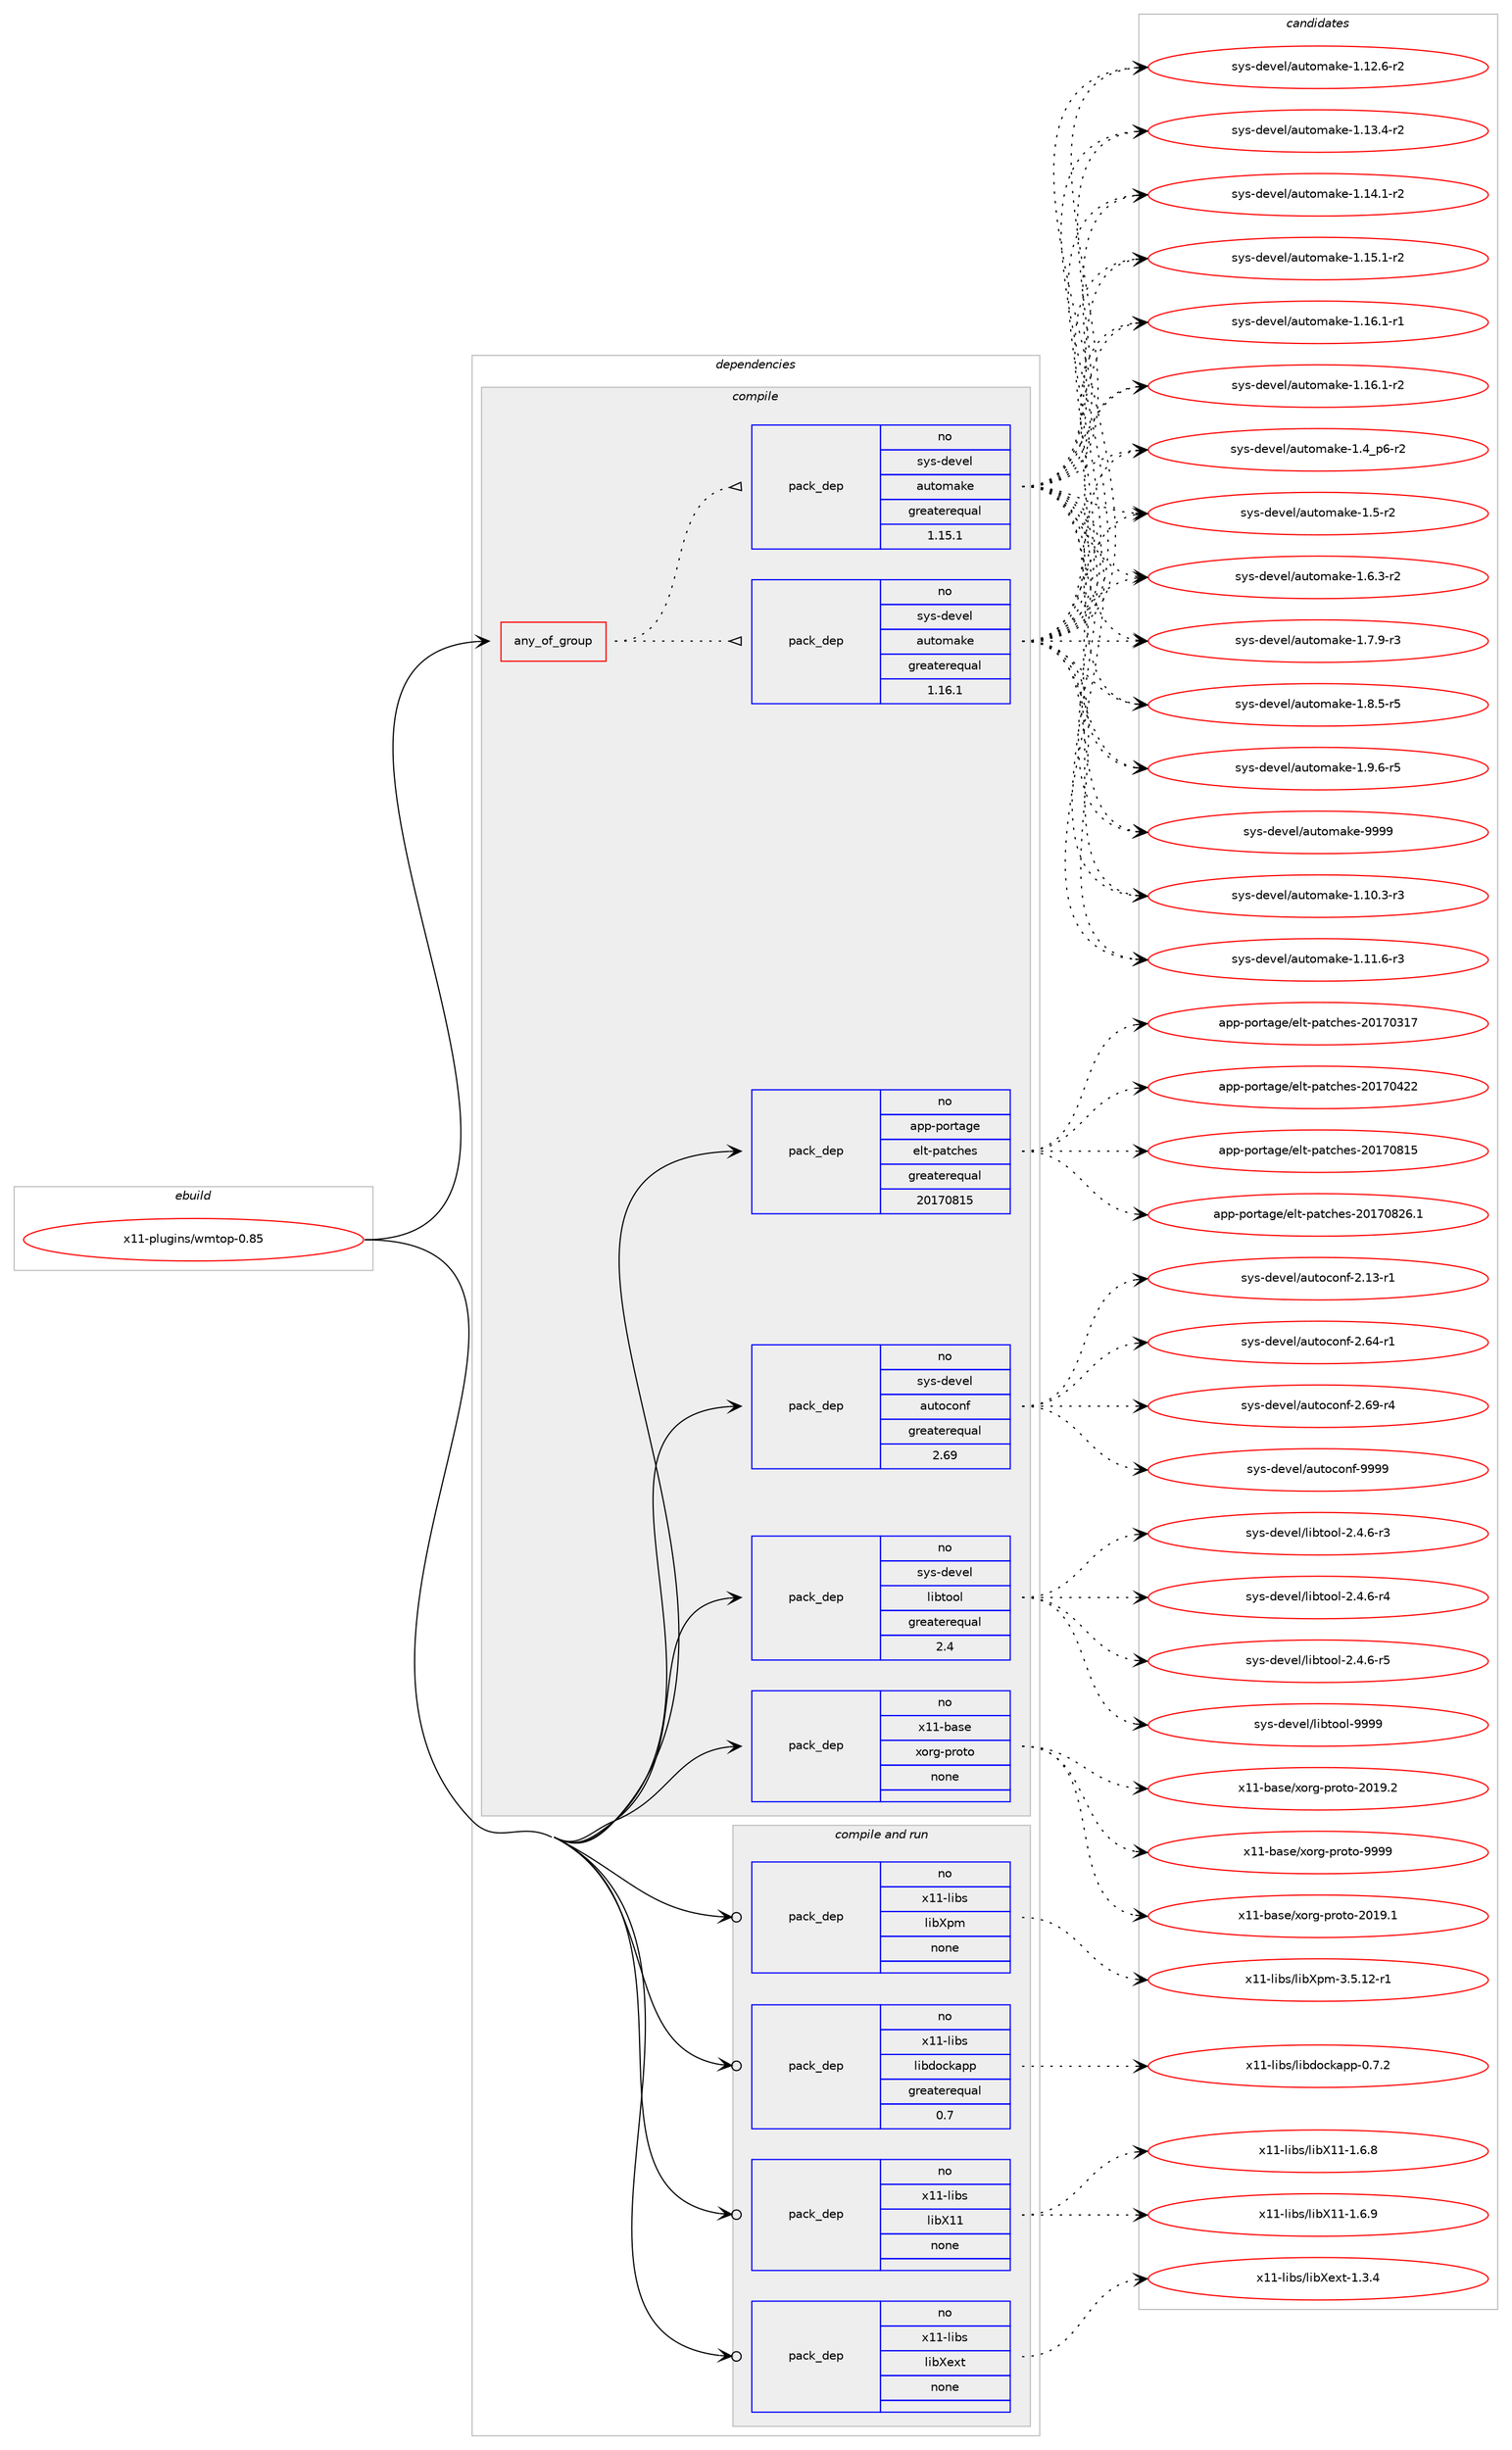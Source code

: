 digraph prolog {

# *************
# Graph options
# *************

newrank=true;
concentrate=true;
compound=true;
graph [rankdir=LR,fontname=Helvetica,fontsize=10,ranksep=1.5];#, ranksep=2.5, nodesep=0.2];
edge  [arrowhead=vee];
node  [fontname=Helvetica,fontsize=10];

# **********
# The ebuild
# **********

subgraph cluster_leftcol {
color=gray;
rank=same;
label=<<i>ebuild</i>>;
id [label="x11-plugins/wmtop-0.85", color=red, width=4, href="../x11-plugins/wmtop-0.85.svg"];
}

# ****************
# The dependencies
# ****************

subgraph cluster_midcol {
color=gray;
label=<<i>dependencies</i>>;
subgraph cluster_compile {
fillcolor="#eeeeee";
style=filled;
label=<<i>compile</i>>;
subgraph any16168 {
dependency923582 [label=<<TABLE BORDER="0" CELLBORDER="1" CELLSPACING="0" CELLPADDING="4"><TR><TD CELLPADDING="10">any_of_group</TD></TR></TABLE>>, shape=none, color=red];subgraph pack686546 {
dependency923583 [label=<<TABLE BORDER="0" CELLBORDER="1" CELLSPACING="0" CELLPADDING="4" WIDTH="220"><TR><TD ROWSPAN="6" CELLPADDING="30">pack_dep</TD></TR><TR><TD WIDTH="110">no</TD></TR><TR><TD>sys-devel</TD></TR><TR><TD>automake</TD></TR><TR><TD>greaterequal</TD></TR><TR><TD>1.16.1</TD></TR></TABLE>>, shape=none, color=blue];
}
dependency923582:e -> dependency923583:w [weight=20,style="dotted",arrowhead="oinv"];
subgraph pack686547 {
dependency923584 [label=<<TABLE BORDER="0" CELLBORDER="1" CELLSPACING="0" CELLPADDING="4" WIDTH="220"><TR><TD ROWSPAN="6" CELLPADDING="30">pack_dep</TD></TR><TR><TD WIDTH="110">no</TD></TR><TR><TD>sys-devel</TD></TR><TR><TD>automake</TD></TR><TR><TD>greaterequal</TD></TR><TR><TD>1.15.1</TD></TR></TABLE>>, shape=none, color=blue];
}
dependency923582:e -> dependency923584:w [weight=20,style="dotted",arrowhead="oinv"];
}
id:e -> dependency923582:w [weight=20,style="solid",arrowhead="vee"];
subgraph pack686548 {
dependency923585 [label=<<TABLE BORDER="0" CELLBORDER="1" CELLSPACING="0" CELLPADDING="4" WIDTH="220"><TR><TD ROWSPAN="6" CELLPADDING="30">pack_dep</TD></TR><TR><TD WIDTH="110">no</TD></TR><TR><TD>app-portage</TD></TR><TR><TD>elt-patches</TD></TR><TR><TD>greaterequal</TD></TR><TR><TD>20170815</TD></TR></TABLE>>, shape=none, color=blue];
}
id:e -> dependency923585:w [weight=20,style="solid",arrowhead="vee"];
subgraph pack686549 {
dependency923586 [label=<<TABLE BORDER="0" CELLBORDER="1" CELLSPACING="0" CELLPADDING="4" WIDTH="220"><TR><TD ROWSPAN="6" CELLPADDING="30">pack_dep</TD></TR><TR><TD WIDTH="110">no</TD></TR><TR><TD>sys-devel</TD></TR><TR><TD>autoconf</TD></TR><TR><TD>greaterequal</TD></TR><TR><TD>2.69</TD></TR></TABLE>>, shape=none, color=blue];
}
id:e -> dependency923586:w [weight=20,style="solid",arrowhead="vee"];
subgraph pack686550 {
dependency923587 [label=<<TABLE BORDER="0" CELLBORDER="1" CELLSPACING="0" CELLPADDING="4" WIDTH="220"><TR><TD ROWSPAN="6" CELLPADDING="30">pack_dep</TD></TR><TR><TD WIDTH="110">no</TD></TR><TR><TD>sys-devel</TD></TR><TR><TD>libtool</TD></TR><TR><TD>greaterequal</TD></TR><TR><TD>2.4</TD></TR></TABLE>>, shape=none, color=blue];
}
id:e -> dependency923587:w [weight=20,style="solid",arrowhead="vee"];
subgraph pack686551 {
dependency923588 [label=<<TABLE BORDER="0" CELLBORDER="1" CELLSPACING="0" CELLPADDING="4" WIDTH="220"><TR><TD ROWSPAN="6" CELLPADDING="30">pack_dep</TD></TR><TR><TD WIDTH="110">no</TD></TR><TR><TD>x11-base</TD></TR><TR><TD>xorg-proto</TD></TR><TR><TD>none</TD></TR><TR><TD></TD></TR></TABLE>>, shape=none, color=blue];
}
id:e -> dependency923588:w [weight=20,style="solid",arrowhead="vee"];
}
subgraph cluster_compileandrun {
fillcolor="#eeeeee";
style=filled;
label=<<i>compile and run</i>>;
subgraph pack686552 {
dependency923589 [label=<<TABLE BORDER="0" CELLBORDER="1" CELLSPACING="0" CELLPADDING="4" WIDTH="220"><TR><TD ROWSPAN="6" CELLPADDING="30">pack_dep</TD></TR><TR><TD WIDTH="110">no</TD></TR><TR><TD>x11-libs</TD></TR><TR><TD>libX11</TD></TR><TR><TD>none</TD></TR><TR><TD></TD></TR></TABLE>>, shape=none, color=blue];
}
id:e -> dependency923589:w [weight=20,style="solid",arrowhead="odotvee"];
subgraph pack686553 {
dependency923590 [label=<<TABLE BORDER="0" CELLBORDER="1" CELLSPACING="0" CELLPADDING="4" WIDTH="220"><TR><TD ROWSPAN="6" CELLPADDING="30">pack_dep</TD></TR><TR><TD WIDTH="110">no</TD></TR><TR><TD>x11-libs</TD></TR><TR><TD>libXext</TD></TR><TR><TD>none</TD></TR><TR><TD></TD></TR></TABLE>>, shape=none, color=blue];
}
id:e -> dependency923590:w [weight=20,style="solid",arrowhead="odotvee"];
subgraph pack686554 {
dependency923591 [label=<<TABLE BORDER="0" CELLBORDER="1" CELLSPACING="0" CELLPADDING="4" WIDTH="220"><TR><TD ROWSPAN="6" CELLPADDING="30">pack_dep</TD></TR><TR><TD WIDTH="110">no</TD></TR><TR><TD>x11-libs</TD></TR><TR><TD>libXpm</TD></TR><TR><TD>none</TD></TR><TR><TD></TD></TR></TABLE>>, shape=none, color=blue];
}
id:e -> dependency923591:w [weight=20,style="solid",arrowhead="odotvee"];
subgraph pack686555 {
dependency923592 [label=<<TABLE BORDER="0" CELLBORDER="1" CELLSPACING="0" CELLPADDING="4" WIDTH="220"><TR><TD ROWSPAN="6" CELLPADDING="30">pack_dep</TD></TR><TR><TD WIDTH="110">no</TD></TR><TR><TD>x11-libs</TD></TR><TR><TD>libdockapp</TD></TR><TR><TD>greaterequal</TD></TR><TR><TD>0.7</TD></TR></TABLE>>, shape=none, color=blue];
}
id:e -> dependency923592:w [weight=20,style="solid",arrowhead="odotvee"];
}
subgraph cluster_run {
fillcolor="#eeeeee";
style=filled;
label=<<i>run</i>>;
}
}

# **************
# The candidates
# **************

subgraph cluster_choices {
rank=same;
color=gray;
label=<<i>candidates</i>>;

subgraph choice686546 {
color=black;
nodesep=1;
choice11512111545100101118101108479711711611110997107101454946494846514511451 [label="sys-devel/automake-1.10.3-r3", color=red, width=4,href="../sys-devel/automake-1.10.3-r3.svg"];
choice11512111545100101118101108479711711611110997107101454946494946544511451 [label="sys-devel/automake-1.11.6-r3", color=red, width=4,href="../sys-devel/automake-1.11.6-r3.svg"];
choice11512111545100101118101108479711711611110997107101454946495046544511450 [label="sys-devel/automake-1.12.6-r2", color=red, width=4,href="../sys-devel/automake-1.12.6-r2.svg"];
choice11512111545100101118101108479711711611110997107101454946495146524511450 [label="sys-devel/automake-1.13.4-r2", color=red, width=4,href="../sys-devel/automake-1.13.4-r2.svg"];
choice11512111545100101118101108479711711611110997107101454946495246494511450 [label="sys-devel/automake-1.14.1-r2", color=red, width=4,href="../sys-devel/automake-1.14.1-r2.svg"];
choice11512111545100101118101108479711711611110997107101454946495346494511450 [label="sys-devel/automake-1.15.1-r2", color=red, width=4,href="../sys-devel/automake-1.15.1-r2.svg"];
choice11512111545100101118101108479711711611110997107101454946495446494511449 [label="sys-devel/automake-1.16.1-r1", color=red, width=4,href="../sys-devel/automake-1.16.1-r1.svg"];
choice11512111545100101118101108479711711611110997107101454946495446494511450 [label="sys-devel/automake-1.16.1-r2", color=red, width=4,href="../sys-devel/automake-1.16.1-r2.svg"];
choice115121115451001011181011084797117116111109971071014549465295112544511450 [label="sys-devel/automake-1.4_p6-r2", color=red, width=4,href="../sys-devel/automake-1.4_p6-r2.svg"];
choice11512111545100101118101108479711711611110997107101454946534511450 [label="sys-devel/automake-1.5-r2", color=red, width=4,href="../sys-devel/automake-1.5-r2.svg"];
choice115121115451001011181011084797117116111109971071014549465446514511450 [label="sys-devel/automake-1.6.3-r2", color=red, width=4,href="../sys-devel/automake-1.6.3-r2.svg"];
choice115121115451001011181011084797117116111109971071014549465546574511451 [label="sys-devel/automake-1.7.9-r3", color=red, width=4,href="../sys-devel/automake-1.7.9-r3.svg"];
choice115121115451001011181011084797117116111109971071014549465646534511453 [label="sys-devel/automake-1.8.5-r5", color=red, width=4,href="../sys-devel/automake-1.8.5-r5.svg"];
choice115121115451001011181011084797117116111109971071014549465746544511453 [label="sys-devel/automake-1.9.6-r5", color=red, width=4,href="../sys-devel/automake-1.9.6-r5.svg"];
choice115121115451001011181011084797117116111109971071014557575757 [label="sys-devel/automake-9999", color=red, width=4,href="../sys-devel/automake-9999.svg"];
dependency923583:e -> choice11512111545100101118101108479711711611110997107101454946494846514511451:w [style=dotted,weight="100"];
dependency923583:e -> choice11512111545100101118101108479711711611110997107101454946494946544511451:w [style=dotted,weight="100"];
dependency923583:e -> choice11512111545100101118101108479711711611110997107101454946495046544511450:w [style=dotted,weight="100"];
dependency923583:e -> choice11512111545100101118101108479711711611110997107101454946495146524511450:w [style=dotted,weight="100"];
dependency923583:e -> choice11512111545100101118101108479711711611110997107101454946495246494511450:w [style=dotted,weight="100"];
dependency923583:e -> choice11512111545100101118101108479711711611110997107101454946495346494511450:w [style=dotted,weight="100"];
dependency923583:e -> choice11512111545100101118101108479711711611110997107101454946495446494511449:w [style=dotted,weight="100"];
dependency923583:e -> choice11512111545100101118101108479711711611110997107101454946495446494511450:w [style=dotted,weight="100"];
dependency923583:e -> choice115121115451001011181011084797117116111109971071014549465295112544511450:w [style=dotted,weight="100"];
dependency923583:e -> choice11512111545100101118101108479711711611110997107101454946534511450:w [style=dotted,weight="100"];
dependency923583:e -> choice115121115451001011181011084797117116111109971071014549465446514511450:w [style=dotted,weight="100"];
dependency923583:e -> choice115121115451001011181011084797117116111109971071014549465546574511451:w [style=dotted,weight="100"];
dependency923583:e -> choice115121115451001011181011084797117116111109971071014549465646534511453:w [style=dotted,weight="100"];
dependency923583:e -> choice115121115451001011181011084797117116111109971071014549465746544511453:w [style=dotted,weight="100"];
dependency923583:e -> choice115121115451001011181011084797117116111109971071014557575757:w [style=dotted,weight="100"];
}
subgraph choice686547 {
color=black;
nodesep=1;
choice11512111545100101118101108479711711611110997107101454946494846514511451 [label="sys-devel/automake-1.10.3-r3", color=red, width=4,href="../sys-devel/automake-1.10.3-r3.svg"];
choice11512111545100101118101108479711711611110997107101454946494946544511451 [label="sys-devel/automake-1.11.6-r3", color=red, width=4,href="../sys-devel/automake-1.11.6-r3.svg"];
choice11512111545100101118101108479711711611110997107101454946495046544511450 [label="sys-devel/automake-1.12.6-r2", color=red, width=4,href="../sys-devel/automake-1.12.6-r2.svg"];
choice11512111545100101118101108479711711611110997107101454946495146524511450 [label="sys-devel/automake-1.13.4-r2", color=red, width=4,href="../sys-devel/automake-1.13.4-r2.svg"];
choice11512111545100101118101108479711711611110997107101454946495246494511450 [label="sys-devel/automake-1.14.1-r2", color=red, width=4,href="../sys-devel/automake-1.14.1-r2.svg"];
choice11512111545100101118101108479711711611110997107101454946495346494511450 [label="sys-devel/automake-1.15.1-r2", color=red, width=4,href="../sys-devel/automake-1.15.1-r2.svg"];
choice11512111545100101118101108479711711611110997107101454946495446494511449 [label="sys-devel/automake-1.16.1-r1", color=red, width=4,href="../sys-devel/automake-1.16.1-r1.svg"];
choice11512111545100101118101108479711711611110997107101454946495446494511450 [label="sys-devel/automake-1.16.1-r2", color=red, width=4,href="../sys-devel/automake-1.16.1-r2.svg"];
choice115121115451001011181011084797117116111109971071014549465295112544511450 [label="sys-devel/automake-1.4_p6-r2", color=red, width=4,href="../sys-devel/automake-1.4_p6-r2.svg"];
choice11512111545100101118101108479711711611110997107101454946534511450 [label="sys-devel/automake-1.5-r2", color=red, width=4,href="../sys-devel/automake-1.5-r2.svg"];
choice115121115451001011181011084797117116111109971071014549465446514511450 [label="sys-devel/automake-1.6.3-r2", color=red, width=4,href="../sys-devel/automake-1.6.3-r2.svg"];
choice115121115451001011181011084797117116111109971071014549465546574511451 [label="sys-devel/automake-1.7.9-r3", color=red, width=4,href="../sys-devel/automake-1.7.9-r3.svg"];
choice115121115451001011181011084797117116111109971071014549465646534511453 [label="sys-devel/automake-1.8.5-r5", color=red, width=4,href="../sys-devel/automake-1.8.5-r5.svg"];
choice115121115451001011181011084797117116111109971071014549465746544511453 [label="sys-devel/automake-1.9.6-r5", color=red, width=4,href="../sys-devel/automake-1.9.6-r5.svg"];
choice115121115451001011181011084797117116111109971071014557575757 [label="sys-devel/automake-9999", color=red, width=4,href="../sys-devel/automake-9999.svg"];
dependency923584:e -> choice11512111545100101118101108479711711611110997107101454946494846514511451:w [style=dotted,weight="100"];
dependency923584:e -> choice11512111545100101118101108479711711611110997107101454946494946544511451:w [style=dotted,weight="100"];
dependency923584:e -> choice11512111545100101118101108479711711611110997107101454946495046544511450:w [style=dotted,weight="100"];
dependency923584:e -> choice11512111545100101118101108479711711611110997107101454946495146524511450:w [style=dotted,weight="100"];
dependency923584:e -> choice11512111545100101118101108479711711611110997107101454946495246494511450:w [style=dotted,weight="100"];
dependency923584:e -> choice11512111545100101118101108479711711611110997107101454946495346494511450:w [style=dotted,weight="100"];
dependency923584:e -> choice11512111545100101118101108479711711611110997107101454946495446494511449:w [style=dotted,weight="100"];
dependency923584:e -> choice11512111545100101118101108479711711611110997107101454946495446494511450:w [style=dotted,weight="100"];
dependency923584:e -> choice115121115451001011181011084797117116111109971071014549465295112544511450:w [style=dotted,weight="100"];
dependency923584:e -> choice11512111545100101118101108479711711611110997107101454946534511450:w [style=dotted,weight="100"];
dependency923584:e -> choice115121115451001011181011084797117116111109971071014549465446514511450:w [style=dotted,weight="100"];
dependency923584:e -> choice115121115451001011181011084797117116111109971071014549465546574511451:w [style=dotted,weight="100"];
dependency923584:e -> choice115121115451001011181011084797117116111109971071014549465646534511453:w [style=dotted,weight="100"];
dependency923584:e -> choice115121115451001011181011084797117116111109971071014549465746544511453:w [style=dotted,weight="100"];
dependency923584:e -> choice115121115451001011181011084797117116111109971071014557575757:w [style=dotted,weight="100"];
}
subgraph choice686548 {
color=black;
nodesep=1;
choice97112112451121111141169710310147101108116451129711699104101115455048495548514955 [label="app-portage/elt-patches-20170317", color=red, width=4,href="../app-portage/elt-patches-20170317.svg"];
choice97112112451121111141169710310147101108116451129711699104101115455048495548525050 [label="app-portage/elt-patches-20170422", color=red, width=4,href="../app-portage/elt-patches-20170422.svg"];
choice97112112451121111141169710310147101108116451129711699104101115455048495548564953 [label="app-portage/elt-patches-20170815", color=red, width=4,href="../app-portage/elt-patches-20170815.svg"];
choice971121124511211111411697103101471011081164511297116991041011154550484955485650544649 [label="app-portage/elt-patches-20170826.1", color=red, width=4,href="../app-portage/elt-patches-20170826.1.svg"];
dependency923585:e -> choice97112112451121111141169710310147101108116451129711699104101115455048495548514955:w [style=dotted,weight="100"];
dependency923585:e -> choice97112112451121111141169710310147101108116451129711699104101115455048495548525050:w [style=dotted,weight="100"];
dependency923585:e -> choice97112112451121111141169710310147101108116451129711699104101115455048495548564953:w [style=dotted,weight="100"];
dependency923585:e -> choice971121124511211111411697103101471011081164511297116991041011154550484955485650544649:w [style=dotted,weight="100"];
}
subgraph choice686549 {
color=black;
nodesep=1;
choice1151211154510010111810110847971171161119911111010245504649514511449 [label="sys-devel/autoconf-2.13-r1", color=red, width=4,href="../sys-devel/autoconf-2.13-r1.svg"];
choice1151211154510010111810110847971171161119911111010245504654524511449 [label="sys-devel/autoconf-2.64-r1", color=red, width=4,href="../sys-devel/autoconf-2.64-r1.svg"];
choice1151211154510010111810110847971171161119911111010245504654574511452 [label="sys-devel/autoconf-2.69-r4", color=red, width=4,href="../sys-devel/autoconf-2.69-r4.svg"];
choice115121115451001011181011084797117116111991111101024557575757 [label="sys-devel/autoconf-9999", color=red, width=4,href="../sys-devel/autoconf-9999.svg"];
dependency923586:e -> choice1151211154510010111810110847971171161119911111010245504649514511449:w [style=dotted,weight="100"];
dependency923586:e -> choice1151211154510010111810110847971171161119911111010245504654524511449:w [style=dotted,weight="100"];
dependency923586:e -> choice1151211154510010111810110847971171161119911111010245504654574511452:w [style=dotted,weight="100"];
dependency923586:e -> choice115121115451001011181011084797117116111991111101024557575757:w [style=dotted,weight="100"];
}
subgraph choice686550 {
color=black;
nodesep=1;
choice1151211154510010111810110847108105981161111111084550465246544511451 [label="sys-devel/libtool-2.4.6-r3", color=red, width=4,href="../sys-devel/libtool-2.4.6-r3.svg"];
choice1151211154510010111810110847108105981161111111084550465246544511452 [label="sys-devel/libtool-2.4.6-r4", color=red, width=4,href="../sys-devel/libtool-2.4.6-r4.svg"];
choice1151211154510010111810110847108105981161111111084550465246544511453 [label="sys-devel/libtool-2.4.6-r5", color=red, width=4,href="../sys-devel/libtool-2.4.6-r5.svg"];
choice1151211154510010111810110847108105981161111111084557575757 [label="sys-devel/libtool-9999", color=red, width=4,href="../sys-devel/libtool-9999.svg"];
dependency923587:e -> choice1151211154510010111810110847108105981161111111084550465246544511451:w [style=dotted,weight="100"];
dependency923587:e -> choice1151211154510010111810110847108105981161111111084550465246544511452:w [style=dotted,weight="100"];
dependency923587:e -> choice1151211154510010111810110847108105981161111111084550465246544511453:w [style=dotted,weight="100"];
dependency923587:e -> choice1151211154510010111810110847108105981161111111084557575757:w [style=dotted,weight="100"];
}
subgraph choice686551 {
color=black;
nodesep=1;
choice1204949459897115101471201111141034511211411111611145504849574649 [label="x11-base/xorg-proto-2019.1", color=red, width=4,href="../x11-base/xorg-proto-2019.1.svg"];
choice1204949459897115101471201111141034511211411111611145504849574650 [label="x11-base/xorg-proto-2019.2", color=red, width=4,href="../x11-base/xorg-proto-2019.2.svg"];
choice120494945989711510147120111114103451121141111161114557575757 [label="x11-base/xorg-proto-9999", color=red, width=4,href="../x11-base/xorg-proto-9999.svg"];
dependency923588:e -> choice1204949459897115101471201111141034511211411111611145504849574649:w [style=dotted,weight="100"];
dependency923588:e -> choice1204949459897115101471201111141034511211411111611145504849574650:w [style=dotted,weight="100"];
dependency923588:e -> choice120494945989711510147120111114103451121141111161114557575757:w [style=dotted,weight="100"];
}
subgraph choice686552 {
color=black;
nodesep=1;
choice120494945108105981154710810598884949454946544656 [label="x11-libs/libX11-1.6.8", color=red, width=4,href="../x11-libs/libX11-1.6.8.svg"];
choice120494945108105981154710810598884949454946544657 [label="x11-libs/libX11-1.6.9", color=red, width=4,href="../x11-libs/libX11-1.6.9.svg"];
dependency923589:e -> choice120494945108105981154710810598884949454946544656:w [style=dotted,weight="100"];
dependency923589:e -> choice120494945108105981154710810598884949454946544657:w [style=dotted,weight="100"];
}
subgraph choice686553 {
color=black;
nodesep=1;
choice12049494510810598115471081059888101120116454946514652 [label="x11-libs/libXext-1.3.4", color=red, width=4,href="../x11-libs/libXext-1.3.4.svg"];
dependency923590:e -> choice12049494510810598115471081059888101120116454946514652:w [style=dotted,weight="100"];
}
subgraph choice686554 {
color=black;
nodesep=1;
choice12049494510810598115471081059888112109455146534649504511449 [label="x11-libs/libXpm-3.5.12-r1", color=red, width=4,href="../x11-libs/libXpm-3.5.12-r1.svg"];
dependency923591:e -> choice12049494510810598115471081059888112109455146534649504511449:w [style=dotted,weight="100"];
}
subgraph choice686555 {
color=black;
nodesep=1;
choice1204949451081059811547108105981001119910797112112454846554650 [label="x11-libs/libdockapp-0.7.2", color=red, width=4,href="../x11-libs/libdockapp-0.7.2.svg"];
dependency923592:e -> choice1204949451081059811547108105981001119910797112112454846554650:w [style=dotted,weight="100"];
}
}

}

